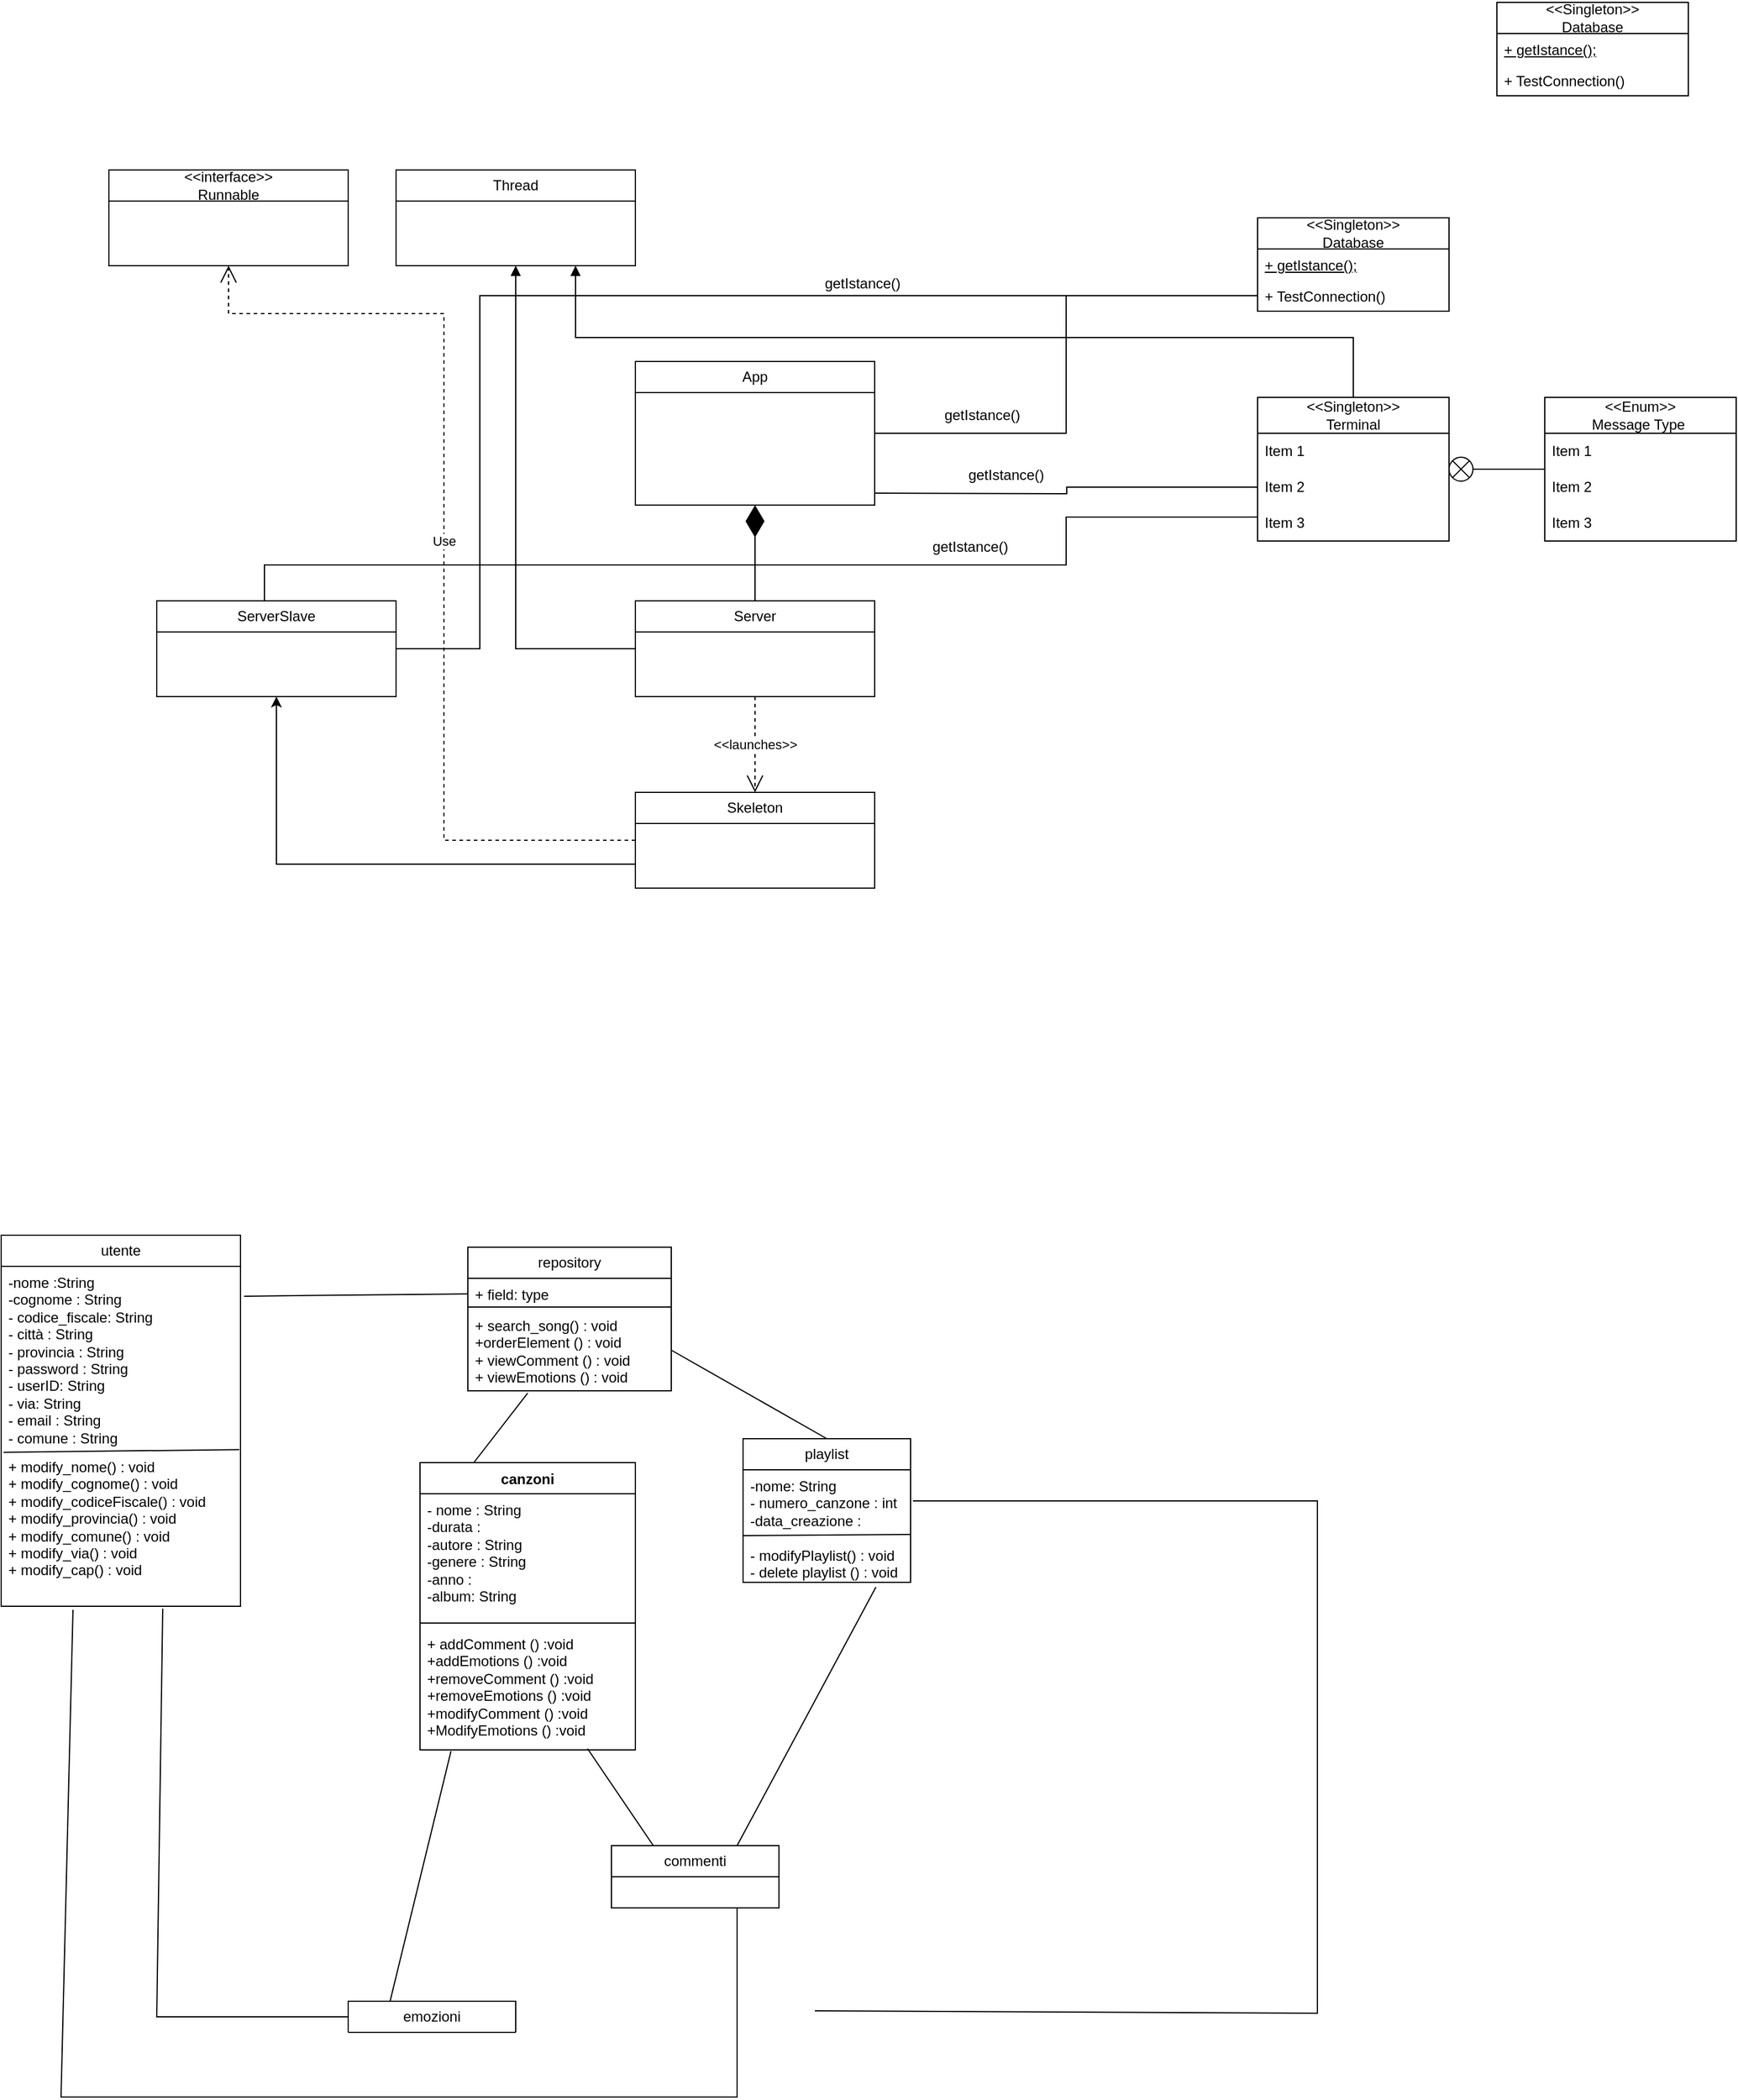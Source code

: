 <mxfile version="20.8.16" type="device"><diagram name="Pagina-1" id="Y54YRwyy3pjlMDpZud2U"><mxGraphModel dx="996" dy="1930" grid="1" gridSize="10" guides="1" tooltips="1" connect="1" arrows="1" fold="1" page="1" pageScale="1" pageWidth="827" pageHeight="1169" math="0" shadow="0"><root><mxCell id="0"/><mxCell id="1" parent="0"/><mxCell id="LlKkb8UJo8oMux9AtDkE-1" value="canzoni" style="swimlane;fontStyle=1;align=center;verticalAlign=top;childLayout=stackLayout;horizontal=1;startSize=26;horizontalStack=0;resizeParent=1;resizeParentMax=0;resizeLast=0;collapsible=1;marginBottom=0;whiteSpace=wrap;html=1;" parent="1" vertex="1"><mxGeometry x="420" y="920" width="180" height="240" as="geometry"/></mxCell><mxCell id="LlKkb8UJo8oMux9AtDkE-2" value="- nome : String&lt;br&gt;-durata :&lt;br&gt;-autore : String&lt;br&gt;-genere : String&lt;br&gt;-anno :&amp;nbsp;&lt;br&gt;-album: String" style="text;strokeColor=none;fillColor=none;align=left;verticalAlign=top;spacingLeft=4;spacingRight=4;overflow=hidden;rotatable=0;points=[[0,0.5],[1,0.5]];portConstraint=eastwest;whiteSpace=wrap;html=1;" parent="LlKkb8UJo8oMux9AtDkE-1" vertex="1"><mxGeometry y="26" width="180" height="104" as="geometry"/></mxCell><mxCell id="LlKkb8UJo8oMux9AtDkE-3" value="" style="line;strokeWidth=1;fillColor=none;align=left;verticalAlign=middle;spacingTop=-1;spacingLeft=3;spacingRight=3;rotatable=0;labelPosition=right;points=[];portConstraint=eastwest;strokeColor=inherit;" parent="LlKkb8UJo8oMux9AtDkE-1" vertex="1"><mxGeometry y="130" width="180" height="8" as="geometry"/></mxCell><mxCell id="LlKkb8UJo8oMux9AtDkE-4" value="+ addComment () :void&lt;br&gt;+addEmotions () :void&lt;br&gt;+removeComment () :void&lt;br&gt;+removeEmotions () :void&lt;br&gt;+modifyComment () :void&lt;br&gt;+ModifyEmotions () :void" style="text;strokeColor=none;fillColor=none;align=left;verticalAlign=top;spacingLeft=4;spacingRight=4;overflow=hidden;rotatable=0;points=[[0,0.5],[1,0.5]];portConstraint=eastwest;whiteSpace=wrap;html=1;" parent="LlKkb8UJo8oMux9AtDkE-1" vertex="1"><mxGeometry y="138" width="180" height="102" as="geometry"/></mxCell><mxCell id="LlKkb8UJo8oMux9AtDkE-5" value="playlist" style="swimlane;fontStyle=0;childLayout=stackLayout;horizontal=1;startSize=26;fillColor=none;horizontalStack=0;resizeParent=1;resizeParentMax=0;resizeLast=0;collapsible=1;marginBottom=0;whiteSpace=wrap;html=1;" parent="1" vertex="1"><mxGeometry x="690" y="900" width="140" height="120" as="geometry"/></mxCell><mxCell id="LlKkb8UJo8oMux9AtDkE-6" value="-nome: String&lt;br&gt;- numero_canzone : int&amp;nbsp;&lt;br&gt;-data_creazione :&amp;nbsp;&lt;br&gt;&lt;br&gt;- modifyPlaylist() : void&lt;br&gt;- delete playlist () : void&lt;br&gt;-&amp;nbsp;" style="text;strokeColor=none;fillColor=none;align=left;verticalAlign=top;spacingLeft=4;spacingRight=4;overflow=hidden;rotatable=0;points=[[0,0.5],[1,0.5]];portConstraint=eastwest;whiteSpace=wrap;html=1;" parent="LlKkb8UJo8oMux9AtDkE-5" vertex="1"><mxGeometry y="26" width="140" height="94" as="geometry"/></mxCell><mxCell id="LlKkb8UJo8oMux9AtDkE-58" value="" style="endArrow=none;html=1;rounded=0;exitX=0;exitY=0.585;exitDx=0;exitDy=0;exitPerimeter=0;" parent="LlKkb8UJo8oMux9AtDkE-5" source="LlKkb8UJo8oMux9AtDkE-6" edge="1"><mxGeometry width="50" height="50" relative="1" as="geometry"><mxPoint x="140" y="40" as="sourcePoint"/><mxPoint x="140" y="80" as="targetPoint"/></mxGeometry></mxCell><mxCell id="LlKkb8UJo8oMux9AtDkE-9" value="emozioni" style="swimlane;fontStyle=0;childLayout=stackLayout;horizontal=1;startSize=26;fillColor=none;horizontalStack=0;resizeParent=1;resizeParentMax=0;resizeLast=0;collapsible=1;marginBottom=0;whiteSpace=wrap;html=1;" parent="1" vertex="1"><mxGeometry x="360" y="1370" width="140" height="26" as="geometry"/></mxCell><mxCell id="LlKkb8UJo8oMux9AtDkE-30" value="+ field: type" style="text;strokeColor=none;fillColor=none;align=left;verticalAlign=top;spacingLeft=4;spacingRight=4;overflow=hidden;rotatable=0;points=[[0,0.5],[1,0.5]];portConstraint=eastwest;whiteSpace=wrap;html=1;" parent="LlKkb8UJo8oMux9AtDkE-9" vertex="1"><mxGeometry y="26" width="140" as="geometry"/></mxCell><mxCell id="LlKkb8UJo8oMux9AtDkE-13" value="commenti" style="swimlane;fontStyle=0;childLayout=stackLayout;horizontal=1;startSize=26;fillColor=none;horizontalStack=0;resizeParent=1;resizeParentMax=0;resizeLast=0;collapsible=1;marginBottom=0;whiteSpace=wrap;html=1;" parent="1" vertex="1"><mxGeometry x="580" y="1240" width="140" height="52" as="geometry"/></mxCell><mxCell id="LlKkb8UJo8oMux9AtDkE-21" value="App" style="swimlane;fontStyle=0;childLayout=stackLayout;horizontal=1;startSize=26;fillColor=none;horizontalStack=0;resizeParent=1;resizeParentMax=0;resizeLast=0;collapsible=1;marginBottom=0;whiteSpace=wrap;html=1;" parent="1" vertex="1"><mxGeometry x="600" width="200" height="120" as="geometry"/></mxCell><mxCell id="LlKkb8UJo8oMux9AtDkE-25" value="&amp;lt;&amp;lt;Singleton&amp;gt;&amp;gt;&lt;br&gt;Database" style="swimlane;fontStyle=0;childLayout=stackLayout;horizontal=1;startSize=26;fillColor=none;horizontalStack=0;resizeParent=1;resizeParentMax=0;resizeLast=0;collapsible=1;marginBottom=0;whiteSpace=wrap;html=1;" parent="1" vertex="1"><mxGeometry x="1120" y="-120" width="160" height="78" as="geometry"/></mxCell><mxCell id="LlKkb8UJo8oMux9AtDkE-26" value="&lt;u&gt;+ getIstance();&lt;/u&gt;" style="text;strokeColor=none;fillColor=none;align=left;verticalAlign=top;spacingLeft=4;spacingRight=4;overflow=hidden;rotatable=0;points=[[0,0.5],[1,0.5]];portConstraint=eastwest;whiteSpace=wrap;html=1;" parent="LlKkb8UJo8oMux9AtDkE-25" vertex="1"><mxGeometry y="26" width="160" height="26" as="geometry"/></mxCell><mxCell id="LlKkb8UJo8oMux9AtDkE-28" value="+ TestConnection()" style="text;strokeColor=none;fillColor=none;align=left;verticalAlign=top;spacingLeft=4;spacingRight=4;overflow=hidden;rotatable=0;points=[[0,0.5],[1,0.5]];portConstraint=eastwest;whiteSpace=wrap;html=1;" parent="LlKkb8UJo8oMux9AtDkE-25" vertex="1"><mxGeometry y="52" width="160" height="26" as="geometry"/></mxCell><mxCell id="LlKkb8UJo8oMux9AtDkE-48" value="utente" style="swimlane;fontStyle=0;childLayout=stackLayout;horizontal=1;startSize=26;fillColor=none;horizontalStack=0;resizeParent=1;resizeParentMax=0;resizeLast=0;collapsible=1;marginBottom=0;whiteSpace=wrap;html=1;" parent="1" vertex="1"><mxGeometry x="70" y="730" width="200" height="310" as="geometry"/></mxCell><mxCell id="LlKkb8UJo8oMux9AtDkE-49" value="-nome :String&lt;br style=&quot;border-color: var(--border-color);&quot;&gt;-cognome : String&lt;br style=&quot;border-color: var(--border-color);&quot;&gt;- codice_fiscale: String&lt;br style=&quot;border-color: var(--border-color);&quot;&gt;- città : String&lt;br style=&quot;border-color: var(--border-color);&quot;&gt;- provincia : String&lt;br style=&quot;border-color: var(--border-color);&quot;&gt;- password : String&lt;br style=&quot;border-color: var(--border-color);&quot;&gt;- userID: String&lt;br style=&quot;border-color: var(--border-color);&quot;&gt;- via: String&lt;br style=&quot;border-color: var(--border-color);&quot;&gt;- email : String&lt;br style=&quot;border-color: var(--border-color);&quot;&gt;- comune : String" style="text;strokeColor=none;fillColor=none;align=left;verticalAlign=top;spacingLeft=4;spacingRight=4;overflow=hidden;rotatable=0;points=[[0,0.5],[1,0.5]];portConstraint=eastwest;whiteSpace=wrap;html=1;" parent="LlKkb8UJo8oMux9AtDkE-48" vertex="1"><mxGeometry y="26" width="200" height="154" as="geometry"/></mxCell><mxCell id="LlKkb8UJo8oMux9AtDkE-50" value="+ modify_nome() : void&lt;br style=&quot;border-color: var(--border-color);&quot;&gt;+ modify_cognome() : void&lt;br style=&quot;border-color: var(--border-color);&quot;&gt;+ modify_codiceFiscale() : void&lt;br style=&quot;border-color: var(--border-color);&quot;&gt;+ modify_provincia() : void&lt;br style=&quot;border-color: var(--border-color);&quot;&gt;+ modify_comune() : void&lt;br style=&quot;border-color: var(--border-color);&quot;&gt;+ modify_via() : void&lt;br style=&quot;border-color: var(--border-color);&quot;&gt;+ modify_cap() : void" style="text;strokeColor=none;fillColor=none;align=left;verticalAlign=top;spacingLeft=4;spacingRight=4;overflow=hidden;rotatable=0;points=[[0,0.5],[1,0.5]];portConstraint=eastwest;whiteSpace=wrap;html=1;" parent="LlKkb8UJo8oMux9AtDkE-48" vertex="1"><mxGeometry y="180" width="200" height="130" as="geometry"/></mxCell><mxCell id="LlKkb8UJo8oMux9AtDkE-52" value="" style="endArrow=none;html=1;rounded=0;entryX=0.995;entryY=0.994;entryDx=0;entryDy=0;entryPerimeter=0;exitX=0.01;exitY=0.011;exitDx=0;exitDy=0;exitPerimeter=0;" parent="LlKkb8UJo8oMux9AtDkE-48" source="LlKkb8UJo8oMux9AtDkE-50" target="LlKkb8UJo8oMux9AtDkE-49" edge="1"><mxGeometry width="50" height="50" relative="1" as="geometry"><mxPoint x="-330" y="320" as="sourcePoint"/><mxPoint x="-280" y="270" as="targetPoint"/></mxGeometry></mxCell><mxCell id="LlKkb8UJo8oMux9AtDkE-53" value="repository" style="swimlane;fontStyle=0;childLayout=stackLayout;horizontal=1;startSize=26;fillColor=none;horizontalStack=0;resizeParent=1;resizeParentMax=0;resizeLast=0;collapsible=1;marginBottom=0;whiteSpace=wrap;html=1;" parent="1" vertex="1"><mxGeometry x="460" y="740" width="170" height="120" as="geometry"/></mxCell><mxCell id="LlKkb8UJo8oMux9AtDkE-54" value="+ field: type" style="text;strokeColor=none;fillColor=none;align=left;verticalAlign=top;spacingLeft=4;spacingRight=4;overflow=hidden;rotatable=0;points=[[0,0.5],[1,0.5]];portConstraint=eastwest;whiteSpace=wrap;html=1;" parent="LlKkb8UJo8oMux9AtDkE-53" vertex="1"><mxGeometry y="26" width="170" height="26" as="geometry"/></mxCell><mxCell id="LlKkb8UJo8oMux9AtDkE-55" value="+ search_song() : void&lt;br&gt;+orderElement () : void&lt;br&gt;+ viewComment () : void&lt;br&gt;+ viewEmotions () : void" style="text;strokeColor=none;fillColor=none;align=left;verticalAlign=top;spacingLeft=4;spacingRight=4;overflow=hidden;rotatable=0;points=[[0,0.5],[1,0.5]];portConstraint=eastwest;whiteSpace=wrap;html=1;" parent="LlKkb8UJo8oMux9AtDkE-53" vertex="1"><mxGeometry y="52" width="170" height="68" as="geometry"/></mxCell><mxCell id="LlKkb8UJo8oMux9AtDkE-57" value="" style="endArrow=none;html=1;rounded=0;" parent="LlKkb8UJo8oMux9AtDkE-53" edge="1"><mxGeometry width="50" height="50" relative="1" as="geometry"><mxPoint y="50" as="sourcePoint"/><mxPoint x="170" y="50" as="targetPoint"/></mxGeometry></mxCell><mxCell id="LlKkb8UJo8oMux9AtDkE-61" value="" style="endArrow=none;html=1;rounded=0;exitX=0.25;exitY=0;exitDx=0;exitDy=0;entryX=0.294;entryY=1.029;entryDx=0;entryDy=0;entryPerimeter=0;" parent="1" source="LlKkb8UJo8oMux9AtDkE-1" target="LlKkb8UJo8oMux9AtDkE-55" edge="1"><mxGeometry width="50" height="50" relative="1" as="geometry"><mxPoint x="430" y="970" as="sourcePoint"/><mxPoint x="500" y="870" as="targetPoint"/></mxGeometry></mxCell><mxCell id="LlKkb8UJo8oMux9AtDkE-62" value="" style="endArrow=none;html=1;rounded=0;entryX=1;entryY=0.5;entryDx=0;entryDy=0;exitX=0.5;exitY=0;exitDx=0;exitDy=0;" parent="1" source="LlKkb8UJo8oMux9AtDkE-5" target="LlKkb8UJo8oMux9AtDkE-55" edge="1"><mxGeometry width="50" height="50" relative="1" as="geometry"><mxPoint x="430" y="970" as="sourcePoint"/><mxPoint x="480" y="920" as="targetPoint"/></mxGeometry></mxCell><mxCell id="LlKkb8UJo8oMux9AtDkE-63" value="" style="endArrow=none;html=1;rounded=0;entryX=0.144;entryY=1.01;entryDx=0;entryDy=0;entryPerimeter=0;exitX=0.25;exitY=0;exitDx=0;exitDy=0;" parent="1" source="LlKkb8UJo8oMux9AtDkE-9" target="LlKkb8UJo8oMux9AtDkE-4" edge="1"><mxGeometry width="50" height="50" relative="1" as="geometry"><mxPoint x="430" y="970" as="sourcePoint"/><mxPoint x="480" y="920" as="targetPoint"/></mxGeometry></mxCell><mxCell id="LlKkb8UJo8oMux9AtDkE-64" value="" style="endArrow=none;html=1;rounded=0;entryX=0.25;entryY=0;entryDx=0;entryDy=0;exitX=0.778;exitY=0.99;exitDx=0;exitDy=0;exitPerimeter=0;" parent="1" source="LlKkb8UJo8oMux9AtDkE-4" target="LlKkb8UJo8oMux9AtDkE-13" edge="1"><mxGeometry width="50" height="50" relative="1" as="geometry"><mxPoint x="430" y="970" as="sourcePoint"/><mxPoint x="480" y="920" as="targetPoint"/></mxGeometry></mxCell><mxCell id="LlKkb8UJo8oMux9AtDkE-65" value="" style="endArrow=none;html=1;rounded=0;entryX=0.793;entryY=1.043;entryDx=0;entryDy=0;entryPerimeter=0;exitX=0.75;exitY=0;exitDx=0;exitDy=0;" parent="1" source="LlKkb8UJo8oMux9AtDkE-13" target="LlKkb8UJo8oMux9AtDkE-6" edge="1"><mxGeometry width="50" height="50" relative="1" as="geometry"><mxPoint x="430" y="970" as="sourcePoint"/><mxPoint x="480" y="920" as="targetPoint"/></mxGeometry></mxCell><mxCell id="LlKkb8UJo8oMux9AtDkE-66" value="" style="endArrow=none;html=1;rounded=0;entryX=1.014;entryY=0.277;entryDx=0;entryDy=0;entryPerimeter=0;exitX=1;exitY=0.394;exitDx=0;exitDy=0;exitPerimeter=0;" parent="1" target="LlKkb8UJo8oMux9AtDkE-6" edge="1"><mxGeometry width="50" height="50" relative="1" as="geometry"><mxPoint x="750" y="1378.004" as="sourcePoint"/><mxPoint x="730" y="920" as="targetPoint"/><Array as="points"><mxPoint x="1170" y="1380"/><mxPoint x="1170" y="952"/></Array></mxGeometry></mxCell><mxCell id="LlKkb8UJo8oMux9AtDkE-67" value="" style="endArrow=none;html=1;rounded=0;entryX=0.675;entryY=1.015;entryDx=0;entryDy=0;entryPerimeter=0;exitX=0;exitY=0.5;exitDx=0;exitDy=0;" parent="1" source="LlKkb8UJo8oMux9AtDkE-9" target="LlKkb8UJo8oMux9AtDkE-50" edge="1"><mxGeometry width="50" height="50" relative="1" as="geometry"><mxPoint x="360" y="1365" as="sourcePoint"/><mxPoint x="480" y="1010" as="targetPoint"/><Array as="points"><mxPoint x="200" y="1383"/></Array></mxGeometry></mxCell><mxCell id="LlKkb8UJo8oMux9AtDkE-68" value="" style="endArrow=none;html=1;rounded=0;entryX=0.3;entryY=1.023;entryDx=0;entryDy=0;entryPerimeter=0;exitX=0.75;exitY=1;exitDx=0;exitDy=0;" parent="1" source="LlKkb8UJo8oMux9AtDkE-13" target="LlKkb8UJo8oMux9AtDkE-50" edge="1"><mxGeometry width="50" height="50" relative="1" as="geometry"><mxPoint x="680" y="1300" as="sourcePoint"/><mxPoint x="480" y="1110" as="targetPoint"/><Array as="points"><mxPoint x="685" y="1450"/><mxPoint x="120" y="1450"/></Array></mxGeometry></mxCell><mxCell id="LlKkb8UJo8oMux9AtDkE-71" value="" style="endArrow=none;html=1;rounded=0;entryX=0;entryY=0.5;entryDx=0;entryDy=0;exitX=1.015;exitY=0.162;exitDx=0;exitDy=0;exitPerimeter=0;" parent="1" source="LlKkb8UJo8oMux9AtDkE-49" target="LlKkb8UJo8oMux9AtDkE-54" edge="1"><mxGeometry width="50" height="50" relative="1" as="geometry"><mxPoint x="390" y="1040" as="sourcePoint"/><mxPoint x="440" y="990" as="targetPoint"/></mxGeometry></mxCell><mxCell id="iflAVF6jNYA39Lk42Hho-1" value="&amp;lt;&amp;lt;Singleton&amp;gt;&amp;gt;&lt;br&gt;Terminal" style="swimlane;fontStyle=0;childLayout=stackLayout;horizontal=1;startSize=30;horizontalStack=0;resizeParent=1;resizeParentMax=0;resizeLast=0;collapsible=1;marginBottom=0;whiteSpace=wrap;html=1;" parent="1" vertex="1"><mxGeometry x="1120" y="30" width="160" height="120" as="geometry"/></mxCell><mxCell id="iflAVF6jNYA39Lk42Hho-2" value="Item 1" style="text;strokeColor=none;fillColor=none;align=left;verticalAlign=middle;spacingLeft=4;spacingRight=4;overflow=hidden;points=[[0,0.5],[1,0.5]];portConstraint=eastwest;rotatable=0;whiteSpace=wrap;html=1;" parent="iflAVF6jNYA39Lk42Hho-1" vertex="1"><mxGeometry y="30" width="160" height="30" as="geometry"/></mxCell><mxCell id="iflAVF6jNYA39Lk42Hho-3" value="Item 2" style="text;strokeColor=none;fillColor=none;align=left;verticalAlign=middle;spacingLeft=4;spacingRight=4;overflow=hidden;points=[[0,0.5],[1,0.5]];portConstraint=eastwest;rotatable=0;whiteSpace=wrap;html=1;" parent="iflAVF6jNYA39Lk42Hho-1" vertex="1"><mxGeometry y="60" width="160" height="30" as="geometry"/></mxCell><mxCell id="iflAVF6jNYA39Lk42Hho-4" value="Item 3" style="text;strokeColor=none;fillColor=none;align=left;verticalAlign=middle;spacingLeft=4;spacingRight=4;overflow=hidden;points=[[0,0.5],[1,0.5]];portConstraint=eastwest;rotatable=0;whiteSpace=wrap;html=1;" parent="iflAVF6jNYA39Lk42Hho-1" vertex="1"><mxGeometry y="90" width="160" height="30" as="geometry"/></mxCell><mxCell id="iflAVF6jNYA39Lk42Hho-7" value="" style="ellipse;whiteSpace=wrap;html=1;aspect=fixed;" parent="1" vertex="1"><mxGeometry x="1280" y="80" width="20" height="20" as="geometry"/></mxCell><mxCell id="iflAVF6jNYA39Lk42Hho-8" value="" style="endArrow=none;html=1;rounded=0;entryX=1;entryY=0;entryDx=0;entryDy=0;exitX=0;exitY=1;exitDx=0;exitDy=0;" parent="1" source="iflAVF6jNYA39Lk42Hho-7" target="iflAVF6jNYA39Lk42Hho-7" edge="1"><mxGeometry width="50" height="50" relative="1" as="geometry"><mxPoint x="1280" y="100" as="sourcePoint"/><mxPoint x="1320" y="60" as="targetPoint"/></mxGeometry></mxCell><mxCell id="iflAVF6jNYA39Lk42Hho-9" value="" style="endArrow=none;html=1;rounded=0;entryX=1;entryY=1;entryDx=0;entryDy=0;exitX=0;exitY=0;exitDx=0;exitDy=0;" parent="1" source="iflAVF6jNYA39Lk42Hho-7" target="iflAVF6jNYA39Lk42Hho-7" edge="1"><mxGeometry width="50" height="50" relative="1" as="geometry"><mxPoint x="1292.929" y="107.071" as="sourcePoint"/><mxPoint x="1307.071" y="92.929" as="targetPoint"/></mxGeometry></mxCell><mxCell id="iflAVF6jNYA39Lk42Hho-10" value="&amp;lt;&amp;lt;Enum&amp;gt;&amp;gt;&lt;br&gt;Message Type&amp;nbsp;" style="swimlane;fontStyle=0;childLayout=stackLayout;horizontal=1;startSize=30;horizontalStack=0;resizeParent=1;resizeParentMax=0;resizeLast=0;collapsible=1;marginBottom=0;whiteSpace=wrap;html=1;" parent="1" vertex="1"><mxGeometry x="1360" y="30" width="160" height="120" as="geometry"/></mxCell><mxCell id="iflAVF6jNYA39Lk42Hho-11" value="Item 1" style="text;strokeColor=none;fillColor=none;align=left;verticalAlign=middle;spacingLeft=4;spacingRight=4;overflow=hidden;points=[[0,0.5],[1,0.5]];portConstraint=eastwest;rotatable=0;whiteSpace=wrap;html=1;" parent="iflAVF6jNYA39Lk42Hho-10" vertex="1"><mxGeometry y="30" width="160" height="30" as="geometry"/></mxCell><mxCell id="iflAVF6jNYA39Lk42Hho-12" value="Item 2" style="text;strokeColor=none;fillColor=none;align=left;verticalAlign=middle;spacingLeft=4;spacingRight=4;overflow=hidden;points=[[0,0.5],[1,0.5]];portConstraint=eastwest;rotatable=0;whiteSpace=wrap;html=1;" parent="iflAVF6jNYA39Lk42Hho-10" vertex="1"><mxGeometry y="60" width="160" height="30" as="geometry"/></mxCell><mxCell id="iflAVF6jNYA39Lk42Hho-13" value="Item 3" style="text;strokeColor=none;fillColor=none;align=left;verticalAlign=middle;spacingLeft=4;spacingRight=4;overflow=hidden;points=[[0,0.5],[1,0.5]];portConstraint=eastwest;rotatable=0;whiteSpace=wrap;html=1;" parent="iflAVF6jNYA39Lk42Hho-10" vertex="1"><mxGeometry y="90" width="160" height="30" as="geometry"/></mxCell><mxCell id="iflAVF6jNYA39Lk42Hho-14" value="" style="endArrow=none;html=1;rounded=0;entryX=1;entryY=0.5;entryDx=0;entryDy=0;" parent="1" source="iflAVF6jNYA39Lk42Hho-10" target="iflAVF6jNYA39Lk42Hho-7" edge="1"><mxGeometry width="50" height="50" relative="1" as="geometry"><mxPoint x="1230" y="120" as="sourcePoint"/><mxPoint x="1280" y="70" as="targetPoint"/></mxGeometry></mxCell><mxCell id="iflAVF6jNYA39Lk42Hho-17" value="Server" style="swimlane;fontStyle=0;childLayout=stackLayout;horizontal=1;startSize=26;fillColor=none;horizontalStack=0;resizeParent=1;resizeParentMax=0;resizeLast=0;collapsible=1;marginBottom=0;whiteSpace=wrap;html=1;" parent="1" vertex="1"><mxGeometry x="600" y="200" width="200" height="80" as="geometry"/></mxCell><mxCell id="iflAVF6jNYA39Lk42Hho-19" value="" style="endArrow=diamondThin;endFill=1;endSize=24;html=1;rounded=0;exitX=0.5;exitY=0;exitDx=0;exitDy=0;" parent="1" source="iflAVF6jNYA39Lk42Hho-17" target="LlKkb8UJo8oMux9AtDkE-21" edge="1"><mxGeometry width="160" relative="1" as="geometry"><mxPoint x="1010" y="145.6" as="sourcePoint"/><mxPoint x="690" y="144" as="targetPoint"/></mxGeometry></mxCell><mxCell id="iflAVF6jNYA39Lk42Hho-20" value="Thread" style="swimlane;fontStyle=0;childLayout=stackLayout;horizontal=1;startSize=26;fillColor=none;horizontalStack=0;resizeParent=1;resizeParentMax=0;resizeLast=0;collapsible=1;marginBottom=0;whiteSpace=wrap;html=1;" parent="1" vertex="1"><mxGeometry x="400" y="-160" width="200" height="80" as="geometry"/></mxCell><mxCell id="iflAVF6jNYA39Lk42Hho-23" value="" style="endArrow=block;endFill=1;html=1;edgeStyle=orthogonalEdgeStyle;align=left;verticalAlign=top;rounded=0;exitX=0;exitY=0.5;exitDx=0;exitDy=0;entryX=0.5;entryY=1;entryDx=0;entryDy=0;" parent="1" source="iflAVF6jNYA39Lk42Hho-17" target="iflAVF6jNYA39Lk42Hho-20" edge="1"><mxGeometry x="-1" relative="1" as="geometry"><mxPoint x="590" y="230" as="sourcePoint"/><mxPoint x="500" y="-10" as="targetPoint"/></mxGeometry></mxCell><mxCell id="iflAVF6jNYA39Lk42Hho-26" value="" style="endArrow=none;html=1;rounded=0;entryX=0;entryY=0.5;entryDx=0;entryDy=0;exitX=1;exitY=0.5;exitDx=0;exitDy=0;" parent="1" source="LlKkb8UJo8oMux9AtDkE-21" edge="1"><mxGeometry width="50" height="50" relative="1" as="geometry"><mxPoint x="800" y="80" as="sourcePoint"/><mxPoint x="1120" y="-55" as="targetPoint"/><Array as="points"><mxPoint x="960" y="60"/><mxPoint x="960" y="-55"/></Array></mxGeometry></mxCell><mxCell id="iflAVF6jNYA39Lk42Hho-27" value="getIstance()" style="text;html=1;strokeColor=none;fillColor=none;align=center;verticalAlign=middle;whiteSpace=wrap;rounded=0;" parent="1" vertex="1"><mxGeometry x="860" y="30" width="60" height="30" as="geometry"/></mxCell><mxCell id="iflAVF6jNYA39Lk42Hho-35" style="edgeStyle=orthogonalEdgeStyle;rounded=0;orthogonalLoop=1;jettySize=auto;html=1;exitX=0;exitY=0.75;exitDx=0;exitDy=0;entryX=0.5;entryY=1;entryDx=0;entryDy=0;" parent="1" source="iflAVF6jNYA39Lk42Hho-28" target="iflAVF6jNYA39Lk42Hho-34" edge="1"><mxGeometry relative="1" as="geometry"/></mxCell><mxCell id="iflAVF6jNYA39Lk42Hho-28" value="Skeleton" style="swimlane;fontStyle=0;childLayout=stackLayout;horizontal=1;startSize=26;fillColor=none;horizontalStack=0;resizeParent=1;resizeParentMax=0;resizeLast=0;collapsible=1;marginBottom=0;whiteSpace=wrap;html=1;" parent="1" vertex="1"><mxGeometry x="600" y="360" width="200" height="80" as="geometry"/></mxCell><mxCell id="iflAVF6jNYA39Lk42Hho-31" value="&amp;lt;&amp;lt;launches&amp;gt;&amp;gt;" style="endArrow=open;endSize=12;dashed=1;html=1;rounded=0;entryX=0.5;entryY=0;entryDx=0;entryDy=0;exitX=0.5;exitY=1;exitDx=0;exitDy=0;" parent="1" source="iflAVF6jNYA39Lk42Hho-17" target="iflAVF6jNYA39Lk42Hho-28" edge="1"><mxGeometry width="160" relative="1" as="geometry"><mxPoint x="760" y="270" as="sourcePoint"/><mxPoint x="920" y="270" as="targetPoint"/><mxPoint as="offset"/></mxGeometry></mxCell><mxCell id="iflAVF6jNYA39Lk42Hho-32" value="&amp;lt;&amp;lt;interface&amp;gt;&amp;gt;&lt;br&gt;Runnable" style="swimlane;fontStyle=0;childLayout=stackLayout;horizontal=1;startSize=26;fillColor=none;horizontalStack=0;resizeParent=1;resizeParentMax=0;resizeLast=0;collapsible=1;marginBottom=0;whiteSpace=wrap;html=1;" parent="1" vertex="1"><mxGeometry x="160" y="-160" width="200" height="80" as="geometry"/></mxCell><mxCell id="iflAVF6jNYA39Lk42Hho-33" value="Use" style="endArrow=open;endSize=12;dashed=1;html=1;rounded=0;exitX=0;exitY=0.5;exitDx=0;exitDy=0;" parent="1" source="iflAVF6jNYA39Lk42Hho-28" edge="1"><mxGeometry width="160" relative="1" as="geometry"><mxPoint x="260" y="-40" as="sourcePoint"/><mxPoint x="260" y="-80" as="targetPoint"/><Array as="points"><mxPoint x="440" y="400"/><mxPoint x="440" y="-40"/><mxPoint x="260" y="-40"/></Array></mxGeometry></mxCell><mxCell id="iflAVF6jNYA39Lk42Hho-34" value="ServerSlave" style="swimlane;fontStyle=0;childLayout=stackLayout;horizontal=1;startSize=26;fillColor=none;horizontalStack=0;resizeParent=1;resizeParentMax=0;resizeLast=0;collapsible=1;marginBottom=0;whiteSpace=wrap;html=1;" parent="1" vertex="1"><mxGeometry x="200" y="200" width="200" height="80" as="geometry"/></mxCell><mxCell id="iflAVF6jNYA39Lk42Hho-37" value="" style="endArrow=none;html=1;rounded=0;entryX=0;entryY=0.5;entryDx=0;entryDy=0;exitX=1;exitY=0.5;exitDx=0;exitDy=0;" parent="1" source="iflAVF6jNYA39Lk42Hho-34" edge="1"><mxGeometry width="50" height="50" relative="1" as="geometry"><mxPoint x="640" y="60" as="sourcePoint"/><mxPoint x="960" y="-55" as="targetPoint"/><Array as="points"><mxPoint x="470" y="240"/><mxPoint x="470" y="-55"/><mxPoint x="800" y="-55"/></Array></mxGeometry></mxCell><mxCell id="iflAVF6jNYA39Lk42Hho-38" value="getIstance()" style="text;html=1;strokeColor=none;fillColor=none;align=center;verticalAlign=middle;whiteSpace=wrap;rounded=0;" parent="1" vertex="1"><mxGeometry x="760" y="-80" width="60" height="30" as="geometry"/></mxCell><mxCell id="iflAVF6jNYA39Lk42Hho-40" value="" style="endArrow=none;html=1;edgeStyle=orthogonalEdgeStyle;rounded=0;entryX=0;entryY=0.5;entryDx=0;entryDy=0;" parent="1" target="iflAVF6jNYA39Lk42Hho-3" edge="1"><mxGeometry relative="1" as="geometry"><mxPoint x="800" y="110" as="sourcePoint"/><mxPoint x="960" y="100" as="targetPoint"/></mxGeometry></mxCell><mxCell id="iflAVF6jNYA39Lk42Hho-43" value="getIstance()" style="text;html=1;strokeColor=none;fillColor=none;align=center;verticalAlign=middle;whiteSpace=wrap;rounded=0;" parent="1" vertex="1"><mxGeometry x="880" y="80" width="60" height="30" as="geometry"/></mxCell><mxCell id="iflAVF6jNYA39Lk42Hho-44" value="&amp;lt;&amp;lt;Singleton&amp;gt;&amp;gt;&lt;br&gt;Database" style="swimlane;fontStyle=0;childLayout=stackLayout;horizontal=1;startSize=26;fillColor=none;horizontalStack=0;resizeParent=1;resizeParentMax=0;resizeLast=0;collapsible=1;marginBottom=0;whiteSpace=wrap;html=1;" parent="1" vertex="1"><mxGeometry x="1320" y="-300" width="160" height="78" as="geometry"/></mxCell><mxCell id="iflAVF6jNYA39Lk42Hho-45" value="&lt;u&gt;+ getIstance();&lt;/u&gt;" style="text;strokeColor=none;fillColor=none;align=left;verticalAlign=top;spacingLeft=4;spacingRight=4;overflow=hidden;rotatable=0;points=[[0,0.5],[1,0.5]];portConstraint=eastwest;whiteSpace=wrap;html=1;" parent="iflAVF6jNYA39Lk42Hho-44" vertex="1"><mxGeometry y="26" width="160" height="26" as="geometry"/></mxCell><mxCell id="iflAVF6jNYA39Lk42Hho-46" value="+ TestConnection()" style="text;strokeColor=none;fillColor=none;align=left;verticalAlign=top;spacingLeft=4;spacingRight=4;overflow=hidden;rotatable=0;points=[[0,0.5],[1,0.5]];portConstraint=eastwest;whiteSpace=wrap;html=1;" parent="iflAVF6jNYA39Lk42Hho-44" vertex="1"><mxGeometry y="52" width="160" height="26" as="geometry"/></mxCell><mxCell id="iflAVF6jNYA39Lk42Hho-47" value="" style="endArrow=none;html=1;rounded=0;entryX=0;entryY=0.5;entryDx=0;entryDy=0;exitX=0.45;exitY=0;exitDx=0;exitDy=0;exitPerimeter=0;" parent="1" source="iflAVF6jNYA39Lk42Hho-34" edge="1"><mxGeometry width="50" height="50" relative="1" as="geometry"><mxPoint x="300" y="170" as="sourcePoint"/><mxPoint x="1120" y="130" as="targetPoint"/><Array as="points"><mxPoint x="290" y="170"/><mxPoint x="960" y="170"/><mxPoint x="960" y="130"/></Array></mxGeometry></mxCell><mxCell id="iflAVF6jNYA39Lk42Hho-48" value="getIstance()" style="text;html=1;strokeColor=none;fillColor=none;align=center;verticalAlign=middle;whiteSpace=wrap;rounded=0;" parent="1" vertex="1"><mxGeometry x="850" y="140" width="60" height="30" as="geometry"/></mxCell><mxCell id="iflAVF6jNYA39Lk42Hho-49" value="" style="endArrow=block;endFill=1;html=1;edgeStyle=orthogonalEdgeStyle;align=left;verticalAlign=top;rounded=0;entryX=0.75;entryY=1;entryDx=0;entryDy=0;exitX=0.5;exitY=0;exitDx=0;exitDy=0;" parent="1" source="iflAVF6jNYA39Lk42Hho-1" target="iflAVF6jNYA39Lk42Hho-20" edge="1"><mxGeometry x="-1" relative="1" as="geometry"><mxPoint x="1200" y="-20" as="sourcePoint"/><mxPoint x="1050.0" y="20" as="targetPoint"/><Array as="points"><mxPoint x="1200" y="-20"/><mxPoint x="550" y="-20"/></Array></mxGeometry></mxCell></root></mxGraphModel></diagram></mxfile>